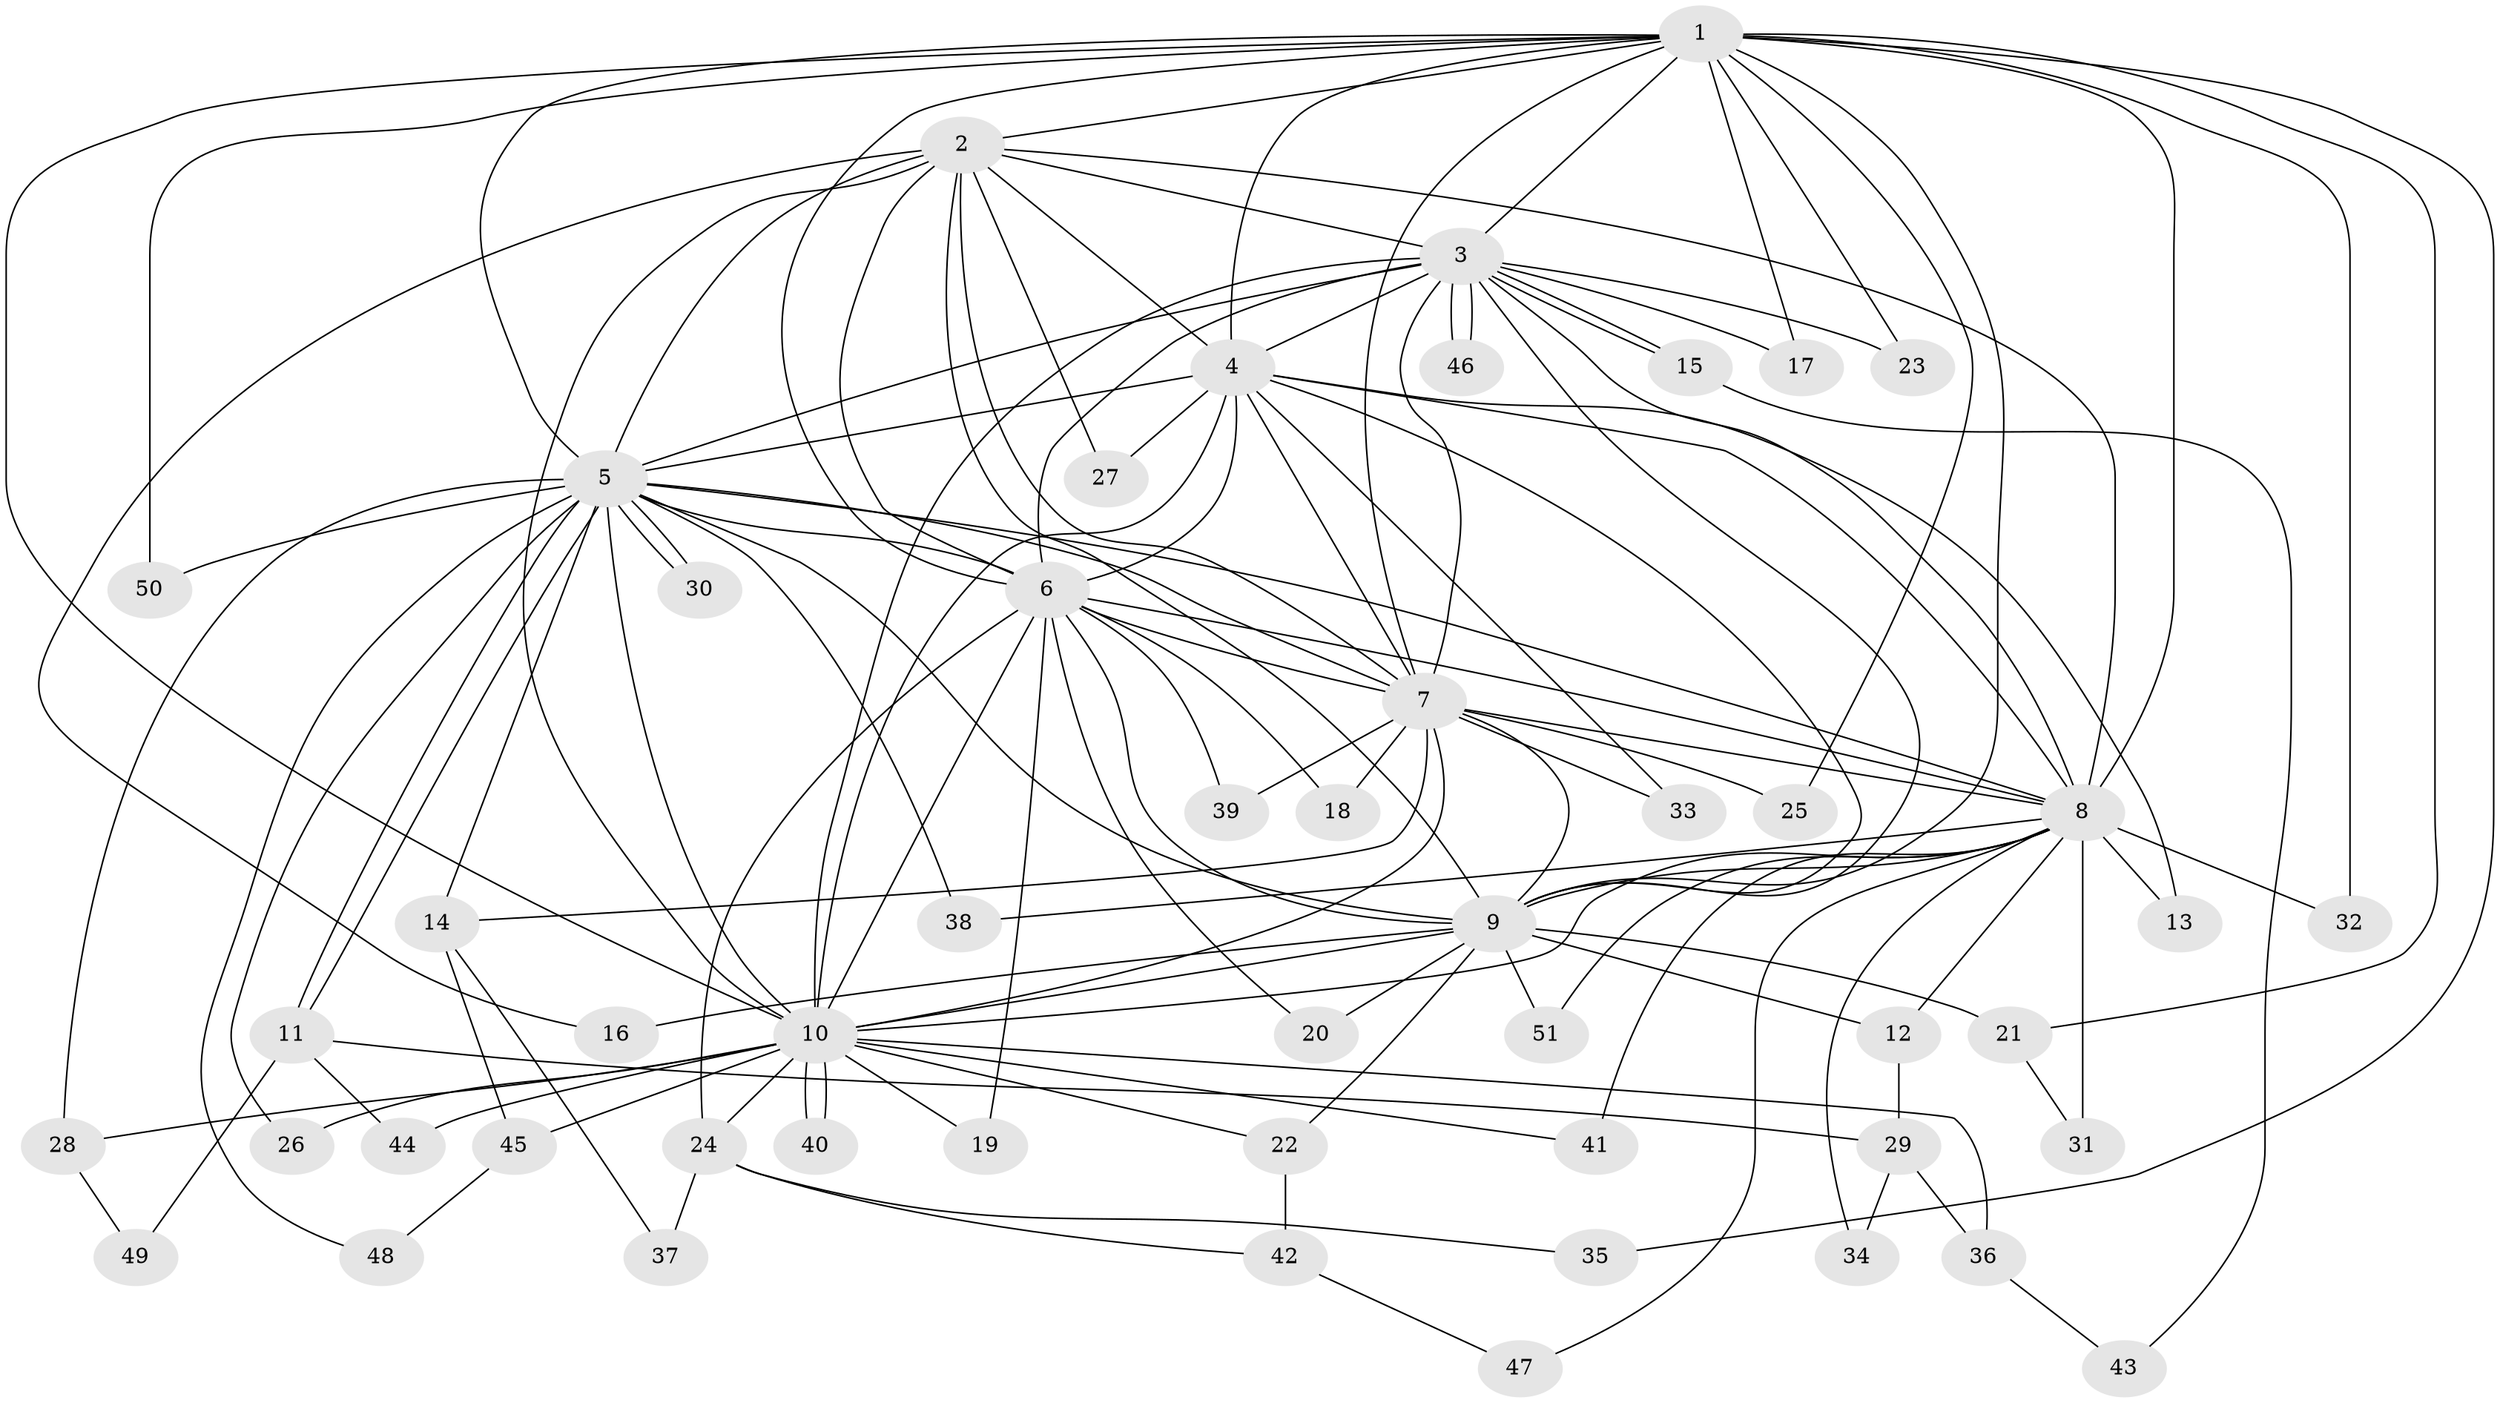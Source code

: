 // Generated by graph-tools (version 1.1) at 2025/44/03/09/25 04:44:10]
// undirected, 51 vertices, 127 edges
graph export_dot {
graph [start="1"]
  node [color=gray90,style=filled];
  1;
  2;
  3;
  4;
  5;
  6;
  7;
  8;
  9;
  10;
  11;
  12;
  13;
  14;
  15;
  16;
  17;
  18;
  19;
  20;
  21;
  22;
  23;
  24;
  25;
  26;
  27;
  28;
  29;
  30;
  31;
  32;
  33;
  34;
  35;
  36;
  37;
  38;
  39;
  40;
  41;
  42;
  43;
  44;
  45;
  46;
  47;
  48;
  49;
  50;
  51;
  1 -- 2;
  1 -- 3;
  1 -- 4;
  1 -- 5;
  1 -- 6;
  1 -- 7;
  1 -- 8;
  1 -- 9;
  1 -- 10;
  1 -- 17;
  1 -- 21;
  1 -- 23;
  1 -- 25;
  1 -- 32;
  1 -- 35;
  1 -- 50;
  2 -- 3;
  2 -- 4;
  2 -- 5;
  2 -- 6;
  2 -- 7;
  2 -- 8;
  2 -- 9;
  2 -- 10;
  2 -- 16;
  2 -- 27;
  3 -- 4;
  3 -- 5;
  3 -- 6;
  3 -- 7;
  3 -- 8;
  3 -- 9;
  3 -- 10;
  3 -- 15;
  3 -- 15;
  3 -- 17;
  3 -- 23;
  3 -- 46;
  3 -- 46;
  4 -- 5;
  4 -- 6;
  4 -- 7;
  4 -- 8;
  4 -- 9;
  4 -- 10;
  4 -- 13;
  4 -- 27;
  4 -- 33;
  5 -- 6;
  5 -- 7;
  5 -- 8;
  5 -- 9;
  5 -- 10;
  5 -- 11;
  5 -- 11;
  5 -- 14;
  5 -- 26;
  5 -- 28;
  5 -- 30;
  5 -- 30;
  5 -- 38;
  5 -- 48;
  5 -- 50;
  6 -- 7;
  6 -- 8;
  6 -- 9;
  6 -- 10;
  6 -- 18;
  6 -- 19;
  6 -- 20;
  6 -- 24;
  6 -- 39;
  7 -- 8;
  7 -- 9;
  7 -- 10;
  7 -- 14;
  7 -- 18;
  7 -- 25;
  7 -- 33;
  7 -- 39;
  8 -- 9;
  8 -- 10;
  8 -- 12;
  8 -- 13;
  8 -- 31;
  8 -- 32;
  8 -- 34;
  8 -- 38;
  8 -- 41;
  8 -- 47;
  8 -- 51;
  9 -- 10;
  9 -- 12;
  9 -- 16;
  9 -- 20;
  9 -- 21;
  9 -- 22;
  9 -- 51;
  10 -- 19;
  10 -- 22;
  10 -- 24;
  10 -- 26;
  10 -- 28;
  10 -- 36;
  10 -- 40;
  10 -- 40;
  10 -- 41;
  10 -- 44;
  10 -- 45;
  11 -- 29;
  11 -- 44;
  11 -- 49;
  12 -- 29;
  14 -- 37;
  14 -- 45;
  15 -- 43;
  21 -- 31;
  22 -- 42;
  24 -- 35;
  24 -- 37;
  24 -- 42;
  28 -- 49;
  29 -- 34;
  29 -- 36;
  36 -- 43;
  42 -- 47;
  45 -- 48;
}
